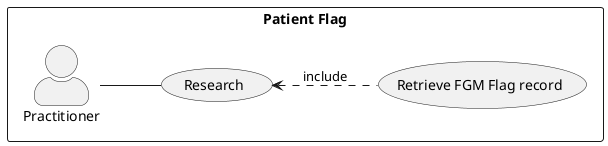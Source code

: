 @startuml

skinparam actorStyle awesome
left to right direction

rectangle "Patient Flag"{
actor Practitioner as pra
usecase "Research" as res
usecase "Retrieve FGM Flag record" as ret
}

pra -- res
res <.. ret : include

@enduml
